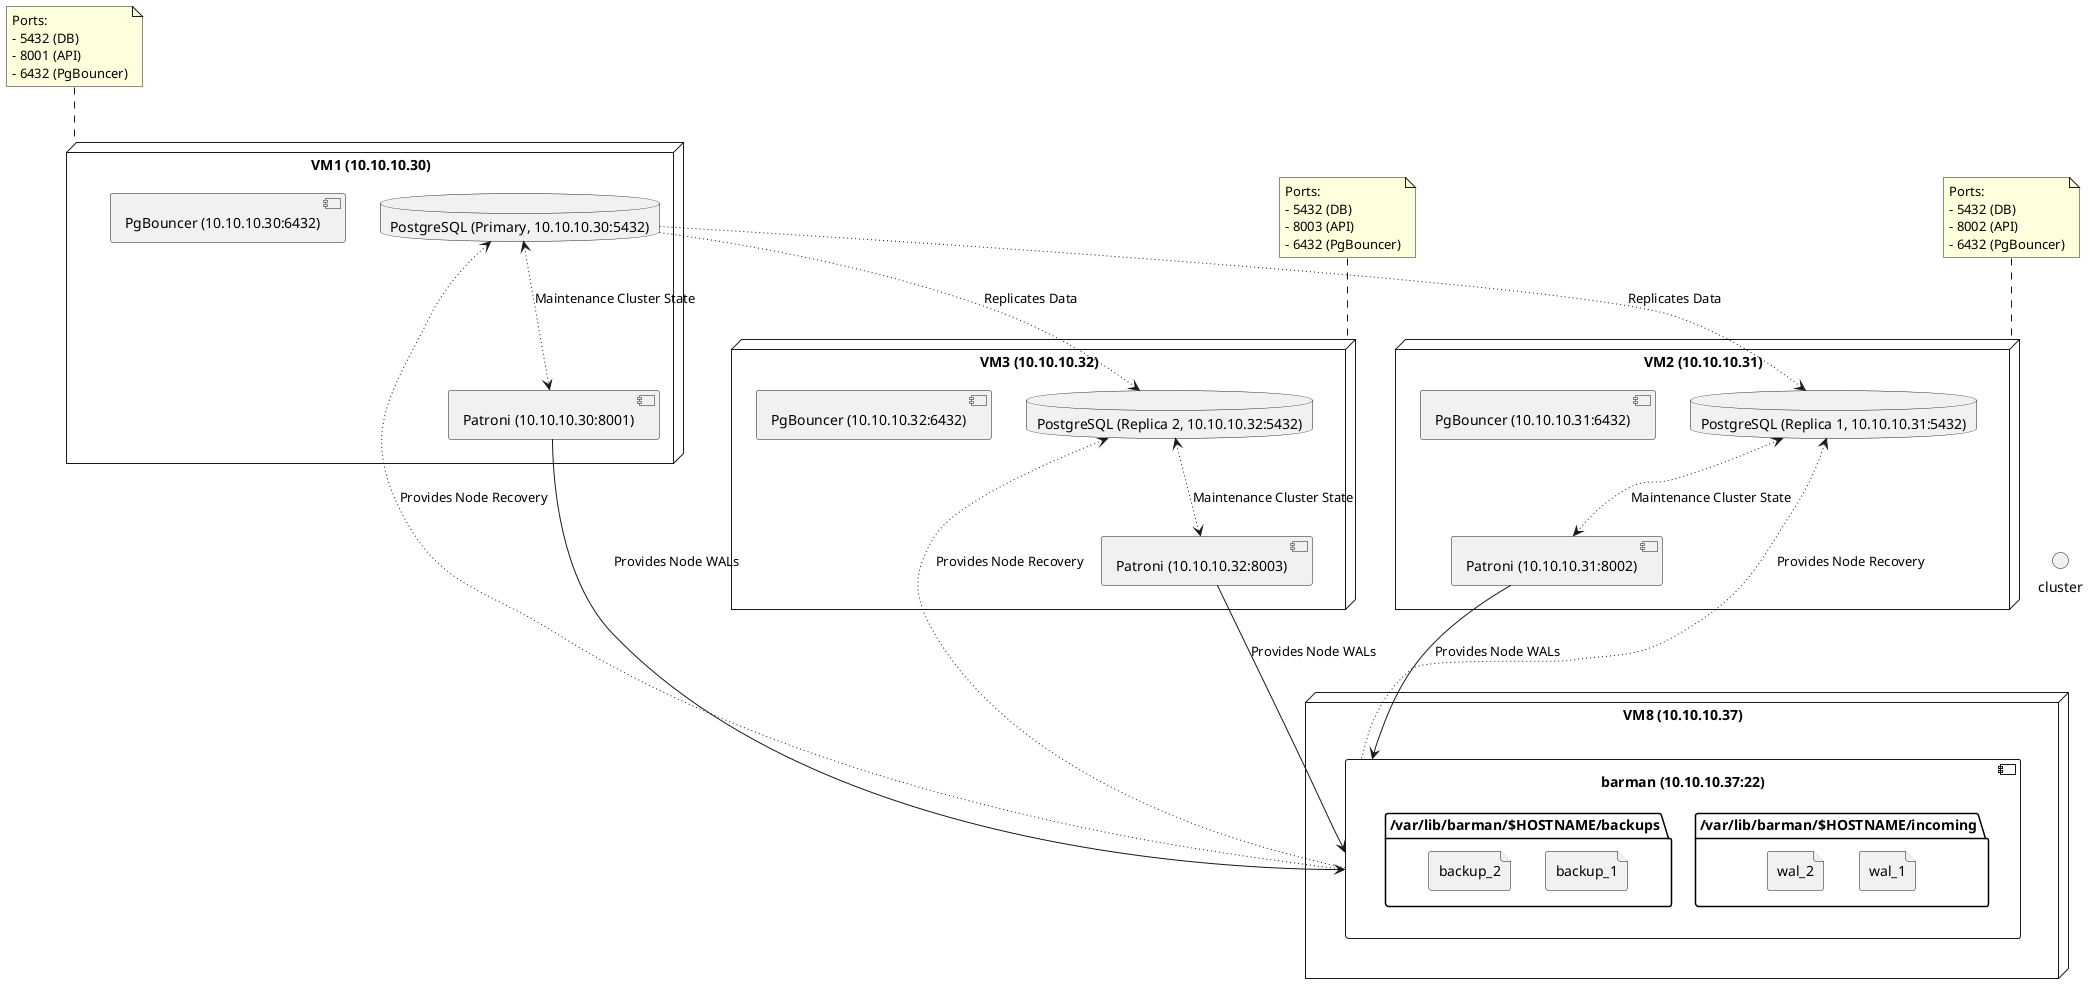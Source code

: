 @startuml
top to bottom direction

skinparam rectangle {
    linetype ortho
    ArrowThickness 2
    defaultTextAlignment center
    BackgroundColor #F9F9F9
    BorderColor Black
    RoundCorner 10
}

node "VM1 (10.10.10.30)" as VM1 {
    database "PostgreSQL (Primary, 10.10.10.30:5432)" as PostgreSQLPrimary
    component "Patroni (10.10.10.30:8001)" as PatroniPrimary
    component "PgBouncer (10.10.10.30:6432)" as PgBouncerPrimary
}
note top of VM1
  Ports:
  - 5432 (DB)
  - 8001 (API)
  - 6432 (PgBouncer)
end note

together {
    node "VM2 (10.10.10.31)" as VM2 {
        database "PostgreSQL (Replica 1, 10.10.10.31:5432)" as PostgreSQLReplica1
        component "Patroni (10.10.10.31:8002)" as PatroniReplica1
        component "PgBouncer (10.10.10.31:6432)" as PgBouncerReplica1
    }

    node "VM3 (10.10.10.32)" as VM3 {
        database "PostgreSQL (Replica 2, 10.10.10.32:5432)" as PostgreSQLReplica2
        component "Patroni (10.10.10.32:8003)" as PatroniReplica2
        component "PgBouncer (10.10.10.32:6432)" as PgBouncerReplica2
    }
}
note top of VM2
  Ports:
  - 5432 (DB)
  - 8002 (API)
  - 6432 (PgBouncer)
end note

note top of VM3
  Ports:
  - 5432 (DB)
  - 8003 (API)
  - 6432 (PgBouncer)
end note

together {
    node "VM8 (10.10.10.37)" as VM8 {
        component "barman (10.10.10.37:22)" as barman {
            folder "/var/lib/barman/$HOSTNAME/incoming" {
                file wal_1
                file wal_2
            }
            folder "/var/lib/barman/$HOSTNAME/backups" {
                file backup_1
                file backup_2
            }
        }
    }
}

PostgreSQLPrimary ~~> PostgreSQLReplica1 : Replicates Data
PostgreSQLPrimary ~~> PostgreSQLReplica2 : Replicates Data

PostgreSQLPrimary <~~> PatroniPrimary : Maintenance Cluster State
PostgreSQLReplica1 <~~> PatroniReplica1 : Maintenance Cluster State
PostgreSQLReplica2 <~~> PatroniReplica2 : Maintenance Cluster State

PatroniPrimary -down-> barman : Provides Node WALs
PatroniReplica1 -down-> barman : Provides Node WALs
PatroniReplica2 -down-> barman : Provides Node WALs

barman ~up~> PostgreSQLPrimary : Provides Node Recovery
barman ~up~> PostgreSQLReplica1 : Provides Node Recovery
barman ~up~> PostgreSQLReplica2 : Provides Node Recovery

cluster -[hidden]- VM8
cluster -[hidden]- VM8
cluster -[hidden]- VM8

@enduml

